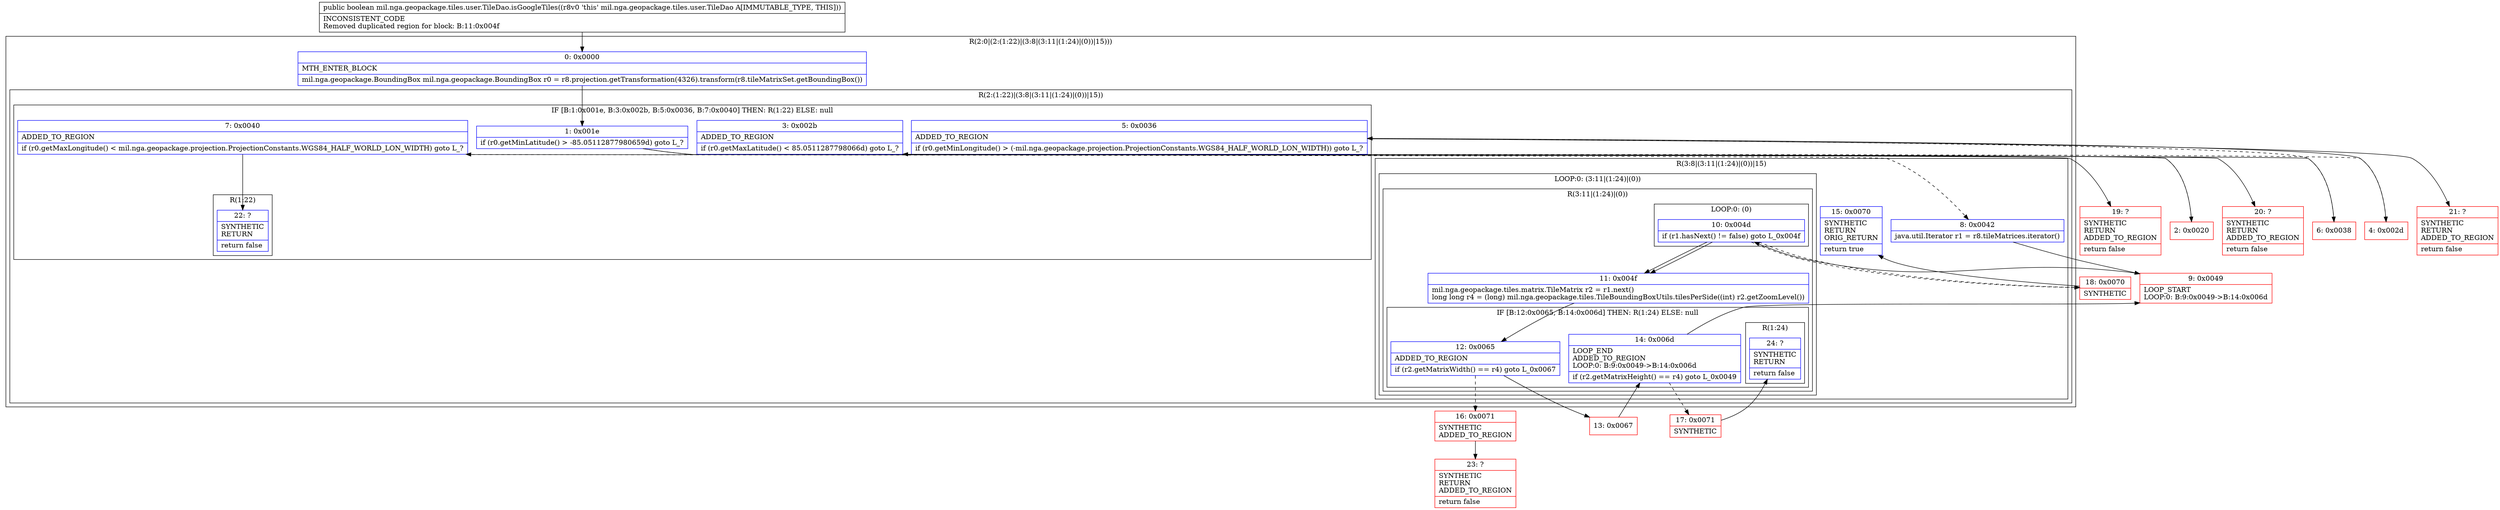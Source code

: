 digraph "CFG formil.nga.geopackage.tiles.user.TileDao.isGoogleTiles()Z" {
subgraph cluster_Region_1932412378 {
label = "R(2:0|(2:(1:22)|(3:8|(3:11|(1:24)|(0))|15)))";
node [shape=record,color=blue];
Node_0 [shape=record,label="{0\:\ 0x0000|MTH_ENTER_BLOCK\l|mil.nga.geopackage.BoundingBox mil.nga.geopackage.BoundingBox r0 = r8.projection.getTransformation(4326).transform(r8.tileMatrixSet.getBoundingBox())\l}"];
subgraph cluster_Region_767966191 {
label = "R(2:(1:22)|(3:8|(3:11|(1:24)|(0))|15))";
node [shape=record,color=blue];
subgraph cluster_IfRegion_186545283 {
label = "IF [B:1:0x001e, B:3:0x002b, B:5:0x0036, B:7:0x0040] THEN: R(1:22) ELSE: null";
node [shape=record,color=blue];
Node_1 [shape=record,label="{1\:\ 0x001e|if (r0.getMinLatitude() \> \-85.05112877980659d) goto L_?\l}"];
Node_3 [shape=record,label="{3\:\ 0x002b|ADDED_TO_REGION\l|if (r0.getMaxLatitude() \< 85.0511287798066d) goto L_?\l}"];
Node_5 [shape=record,label="{5\:\ 0x0036|ADDED_TO_REGION\l|if (r0.getMinLongitude() \> (\-mil.nga.geopackage.projection.ProjectionConstants.WGS84_HALF_WORLD_LON_WIDTH)) goto L_?\l}"];
Node_7 [shape=record,label="{7\:\ 0x0040|ADDED_TO_REGION\l|if (r0.getMaxLongitude() \< mil.nga.geopackage.projection.ProjectionConstants.WGS84_HALF_WORLD_LON_WIDTH) goto L_?\l}"];
subgraph cluster_Region_1045714665 {
label = "R(1:22)";
node [shape=record,color=blue];
Node_22 [shape=record,label="{22\:\ ?|SYNTHETIC\lRETURN\l|return false\l}"];
}
}
subgraph cluster_Region_661573680 {
label = "R(3:8|(3:11|(1:24)|(0))|15)";
node [shape=record,color=blue];
Node_8 [shape=record,label="{8\:\ 0x0042|java.util.Iterator r1 = r8.tileMatrices.iterator()\l}"];
subgraph cluster_LoopRegion_2074822659 {
label = "LOOP:0: (3:11|(1:24)|(0))";
node [shape=record,color=blue];
Node_10 [shape=record,label="{10\:\ 0x004d|if (r1.hasNext() != false) goto L_0x004f\l}"];
subgraph cluster_Region_2058414633 {
label = "R(3:11|(1:24)|(0))";
node [shape=record,color=blue];
Node_11 [shape=record,label="{11\:\ 0x004f|mil.nga.geopackage.tiles.matrix.TileMatrix r2 = r1.next()\llong long r4 = (long) mil.nga.geopackage.tiles.TileBoundingBoxUtils.tilesPerSide((int) r2.getZoomLevel())\l}"];
subgraph cluster_IfRegion_757374506 {
label = "IF [B:12:0x0065, B:14:0x006d] THEN: R(1:24) ELSE: null";
node [shape=record,color=blue];
Node_12 [shape=record,label="{12\:\ 0x0065|ADDED_TO_REGION\l|if (r2.getMatrixWidth() == r4) goto L_0x0067\l}"];
Node_14 [shape=record,label="{14\:\ 0x006d|LOOP_END\lADDED_TO_REGION\lLOOP:0: B:9:0x0049\-\>B:14:0x006d\l|if (r2.getMatrixHeight() == r4) goto L_0x0049\l}"];
subgraph cluster_Region_1739460058 {
label = "R(1:24)";
node [shape=record,color=blue];
Node_24 [shape=record,label="{24\:\ ?|SYNTHETIC\lRETURN\l|return false\l}"];
}
}
subgraph cluster_LoopRegion_2077355224 {
label = "LOOP:0: (0)";
node [shape=record,color=blue];
Node_10 [shape=record,label="{10\:\ 0x004d|if (r1.hasNext() != false) goto L_0x004f\l}"];
subgraph cluster_Region_711941314 {
label = "R(0)";
node [shape=record,color=blue];
}
}
}
}
Node_15 [shape=record,label="{15\:\ 0x0070|SYNTHETIC\lRETURN\lORIG_RETURN\l|return true\l}"];
}
}
}
Node_2 [shape=record,color=red,label="{2\:\ 0x0020}"];
Node_4 [shape=record,color=red,label="{4\:\ 0x002d}"];
Node_6 [shape=record,color=red,label="{6\:\ 0x0038}"];
Node_9 [shape=record,color=red,label="{9\:\ 0x0049|LOOP_START\lLOOP:0: B:9:0x0049\-\>B:14:0x006d\l}"];
Node_13 [shape=record,color=red,label="{13\:\ 0x0067}"];
Node_16 [shape=record,color=red,label="{16\:\ 0x0071|SYNTHETIC\lADDED_TO_REGION\l}"];
Node_17 [shape=record,color=red,label="{17\:\ 0x0071|SYNTHETIC\l}"];
Node_18 [shape=record,color=red,label="{18\:\ 0x0070|SYNTHETIC\l}"];
Node_19 [shape=record,color=red,label="{19\:\ ?|SYNTHETIC\lRETURN\lADDED_TO_REGION\l|return false\l}"];
Node_20 [shape=record,color=red,label="{20\:\ ?|SYNTHETIC\lRETURN\lADDED_TO_REGION\l|return false\l}"];
Node_21 [shape=record,color=red,label="{21\:\ ?|SYNTHETIC\lRETURN\lADDED_TO_REGION\l|return false\l}"];
Node_23 [shape=record,color=red,label="{23\:\ ?|SYNTHETIC\lRETURN\lADDED_TO_REGION\l|return false\l}"];
MethodNode[shape=record,label="{public boolean mil.nga.geopackage.tiles.user.TileDao.isGoogleTiles((r8v0 'this' mil.nga.geopackage.tiles.user.TileDao A[IMMUTABLE_TYPE, THIS]))  | INCONSISTENT_CODE\lRemoved duplicated region for block: B:11:0x004f \l}"];
MethodNode -> Node_0;
Node_0 -> Node_1;
Node_1 -> Node_2[style=dashed];
Node_1 -> Node_19;
Node_3 -> Node_4[style=dashed];
Node_3 -> Node_20;
Node_5 -> Node_6[style=dashed];
Node_5 -> Node_21;
Node_7 -> Node_8[style=dashed];
Node_7 -> Node_22;
Node_8 -> Node_9;
Node_10 -> Node_11;
Node_10 -> Node_18[style=dashed];
Node_11 -> Node_12;
Node_12 -> Node_13;
Node_12 -> Node_16[style=dashed];
Node_14 -> Node_9;
Node_14 -> Node_17[style=dashed];
Node_10 -> Node_11;
Node_10 -> Node_18[style=dashed];
Node_2 -> Node_3;
Node_4 -> Node_5;
Node_6 -> Node_7;
Node_9 -> Node_10;
Node_13 -> Node_14;
Node_16 -> Node_23;
Node_17 -> Node_24;
Node_18 -> Node_15;
}

